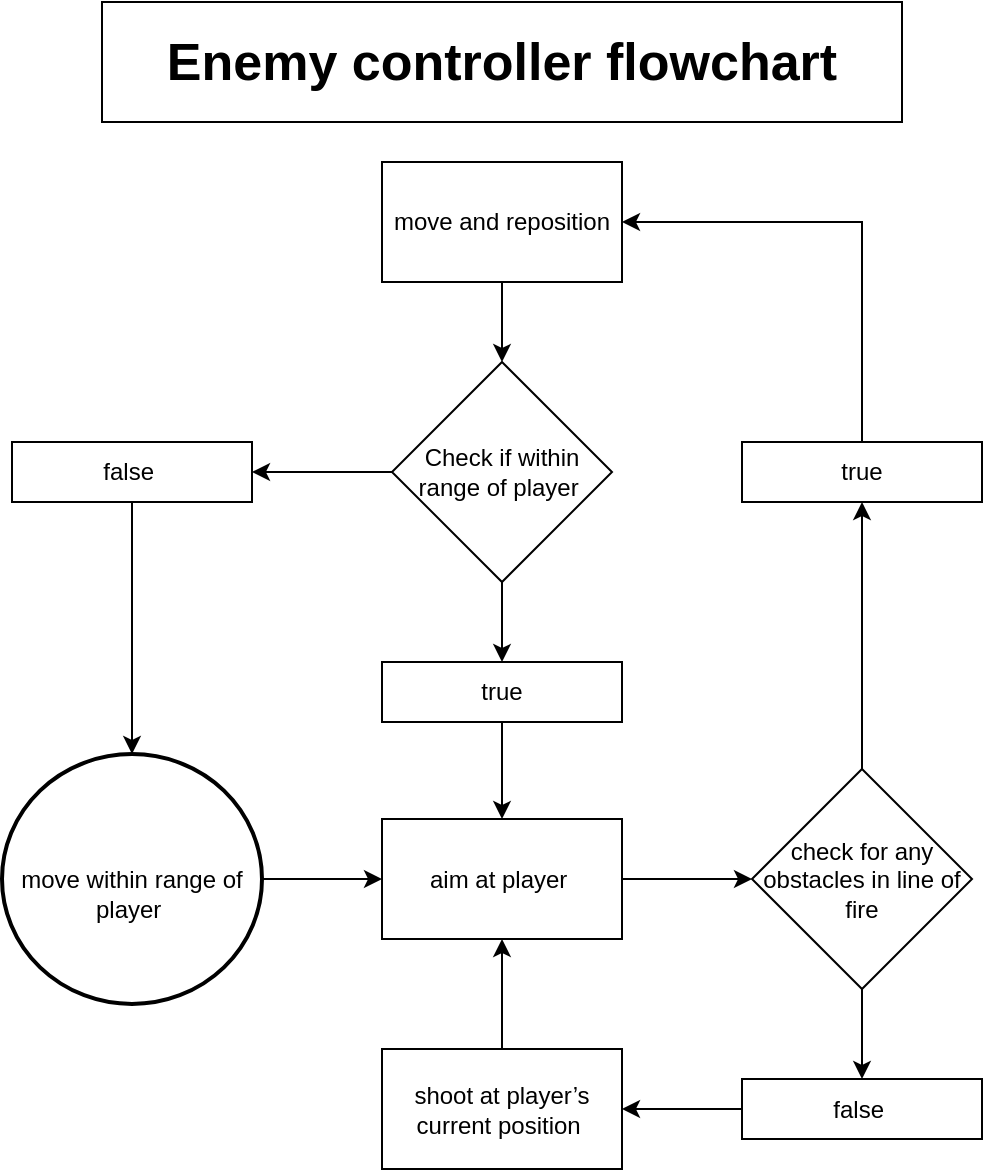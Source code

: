 <mxfile version="20.3.0" type="device"><diagram id="DVm7a84wljFT6p5bdkM6" name="Page-1"><mxGraphModel dx="1102" dy="865" grid="1" gridSize="10" guides="1" tooltips="1" connect="1" arrows="1" fold="1" page="1" pageScale="1" pageWidth="850" pageHeight="1100" math="0" shadow="0"><root><mxCell id="0"/><mxCell id="1" parent="0"/><mxCell id="jhahHTHLWZbbkw3e4fCu-31" style="edgeStyle=orthogonalEdgeStyle;rounded=0;orthogonalLoop=1;jettySize=auto;html=1;entryX=0;entryY=0.5;entryDx=0;entryDy=0;" edge="1" parent="1" source="jhahHTHLWZbbkw3e4fCu-1" target="jhahHTHLWZbbkw3e4fCu-9"><mxGeometry relative="1" as="geometry"/></mxCell><mxCell id="jhahHTHLWZbbkw3e4fCu-1" value="&lt;br&gt;&lt;p class=&quot;MsoNormal&quot;&gt;move within range of player&amp;nbsp;&lt;/p&gt;" style="strokeWidth=2;html=1;shape=mxgraph.flowchart.start_2;whiteSpace=wrap;fillColor=#FFFFFF;" vertex="1" parent="1"><mxGeometry x="170" y="446" width="130" height="125" as="geometry"/></mxCell><mxCell id="jhahHTHLWZbbkw3e4fCu-41" style="edgeStyle=orthogonalEdgeStyle;rounded=0;orthogonalLoop=1;jettySize=auto;html=1;exitX=0.5;exitY=0;exitDx=0;exitDy=0;entryX=1;entryY=0.5;entryDx=0;entryDy=0;" edge="1" parent="1" source="jhahHTHLWZbbkw3e4fCu-6" target="jhahHTHLWZbbkw3e4fCu-25"><mxGeometry relative="1" as="geometry"/></mxCell><mxCell id="jhahHTHLWZbbkw3e4fCu-6" value="true" style="rounded=0;whiteSpace=wrap;html=1;labelBackgroundColor=none;fillColor=#FFFFFF;" vertex="1" parent="1"><mxGeometry x="540" y="290" width="120" height="30" as="geometry"/></mxCell><mxCell id="jhahHTHLWZbbkw3e4fCu-39" value="" style="edgeStyle=orthogonalEdgeStyle;rounded=0;orthogonalLoop=1;jettySize=auto;html=1;" edge="1" parent="1" source="jhahHTHLWZbbkw3e4fCu-7" target="jhahHTHLWZbbkw3e4fCu-17"><mxGeometry relative="1" as="geometry"/></mxCell><mxCell id="jhahHTHLWZbbkw3e4fCu-7" value="&lt;p class=&quot;MsoNormal&quot;&gt;false&amp;nbsp;&lt;/p&gt;" style="rounded=0;whiteSpace=wrap;html=1;labelBackgroundColor=none;fillColor=#FFFFFF;" vertex="1" parent="1"><mxGeometry x="540" y="608.5" width="120" height="30" as="geometry"/></mxCell><mxCell id="jhahHTHLWZbbkw3e4fCu-21" style="edgeStyle=orthogonalEdgeStyle;rounded=0;orthogonalLoop=1;jettySize=auto;html=1;exitX=1;exitY=0.5;exitDx=0;exitDy=0;" edge="1" parent="1" source="jhahHTHLWZbbkw3e4fCu-9" target="jhahHTHLWZbbkw3e4fCu-19"><mxGeometry relative="1" as="geometry"/></mxCell><mxCell id="jhahHTHLWZbbkw3e4fCu-9" value="&lt;p class=&quot;MsoNormal&quot;&gt;aim at player&amp;nbsp;&lt;/p&gt;" style="rounded=0;whiteSpace=wrap;html=1;labelBackgroundColor=none;fillColor=#FFFFFF;" vertex="1" parent="1"><mxGeometry x="360" y="478.5" width="120" height="60" as="geometry"/></mxCell><mxCell id="jhahHTHLWZbbkw3e4fCu-44" value="" style="edgeStyle=orthogonalEdgeStyle;rounded=0;orthogonalLoop=1;jettySize=auto;html=1;" edge="1" parent="1" source="jhahHTHLWZbbkw3e4fCu-17" target="jhahHTHLWZbbkw3e4fCu-9"><mxGeometry relative="1" as="geometry"/></mxCell><mxCell id="jhahHTHLWZbbkw3e4fCu-17" value="&lt;p class=&quot;MsoNormal&quot;&gt;&lt;span style=&quot;font-size: 9pt; line-height: 107%; font-family: Helvetica, sans-serif; background-image: initial; background-position: initial; background-size: initial; background-repeat: initial; background-attachment: initial; background-origin: initial; background-clip: initial;&quot;&gt;shoot at player’s&lt;br/&gt;current position&amp;nbsp;&lt;/span&gt;&lt;/p&gt;" style="rounded=0;whiteSpace=wrap;html=1;labelBackgroundColor=none;fillColor=#FFFFFF;" vertex="1" parent="1"><mxGeometry x="360" y="593.5" width="120" height="60" as="geometry"/></mxCell><mxCell id="jhahHTHLWZbbkw3e4fCu-22" style="edgeStyle=orthogonalEdgeStyle;rounded=0;orthogonalLoop=1;jettySize=auto;html=1;exitX=0.5;exitY=0;exitDx=0;exitDy=0;" edge="1" parent="1" source="jhahHTHLWZbbkw3e4fCu-19" target="jhahHTHLWZbbkw3e4fCu-6"><mxGeometry relative="1" as="geometry"/></mxCell><mxCell id="jhahHTHLWZbbkw3e4fCu-23" style="edgeStyle=orthogonalEdgeStyle;rounded=0;orthogonalLoop=1;jettySize=auto;html=1;exitX=0.5;exitY=1;exitDx=0;exitDy=0;" edge="1" parent="1" source="jhahHTHLWZbbkw3e4fCu-19" target="jhahHTHLWZbbkw3e4fCu-7"><mxGeometry relative="1" as="geometry"/></mxCell><mxCell id="jhahHTHLWZbbkw3e4fCu-19" value="check for any obstacles in line of fire" style="rhombus;whiteSpace=wrap;html=1;rounded=0;glass=0;labelBackgroundColor=none;fillColor=#FFFFFF;" vertex="1" parent="1"><mxGeometry x="545" y="453.5" width="110" height="110" as="geometry"/></mxCell><mxCell id="jhahHTHLWZbbkw3e4fCu-29" style="edgeStyle=orthogonalEdgeStyle;rounded=0;orthogonalLoop=1;jettySize=auto;html=1;entryX=0.5;entryY=0;entryDx=0;entryDy=0;" edge="1" parent="1" source="jhahHTHLWZbbkw3e4fCu-25" target="jhahHTHLWZbbkw3e4fCu-28"><mxGeometry relative="1" as="geometry"/></mxCell><mxCell id="jhahHTHLWZbbkw3e4fCu-25" value="move and reposition" style="rounded=0;whiteSpace=wrap;html=1;glass=0;labelBackgroundColor=none;fillColor=#FFFFFF;" vertex="1" parent="1"><mxGeometry x="360" y="150" width="120" height="60" as="geometry"/></mxCell><mxCell id="jhahHTHLWZbbkw3e4fCu-33" style="edgeStyle=orthogonalEdgeStyle;rounded=0;orthogonalLoop=1;jettySize=auto;html=1;exitX=0.5;exitY=1;exitDx=0;exitDy=0;entryX=0.5;entryY=0;entryDx=0;entryDy=0;" edge="1" parent="1" source="jhahHTHLWZbbkw3e4fCu-28" target="jhahHTHLWZbbkw3e4fCu-32"><mxGeometry relative="1" as="geometry"/></mxCell><mxCell id="jhahHTHLWZbbkw3e4fCu-37" value="" style="edgeStyle=orthogonalEdgeStyle;rounded=0;orthogonalLoop=1;jettySize=auto;html=1;" edge="1" parent="1" source="jhahHTHLWZbbkw3e4fCu-28" target="jhahHTHLWZbbkw3e4fCu-36"><mxGeometry relative="1" as="geometry"/></mxCell><mxCell id="jhahHTHLWZbbkw3e4fCu-28" value="Check if within range of player&amp;nbsp;" style="rhombus;whiteSpace=wrap;html=1;rounded=0;glass=0;labelBackgroundColor=none;fillColor=#FFFFFF;" vertex="1" parent="1"><mxGeometry x="365" y="250" width="110" height="110" as="geometry"/></mxCell><mxCell id="jhahHTHLWZbbkw3e4fCu-35" style="edgeStyle=orthogonalEdgeStyle;rounded=0;orthogonalLoop=1;jettySize=auto;html=1;exitX=0.5;exitY=1;exitDx=0;exitDy=0;entryX=0.5;entryY=0;entryDx=0;entryDy=0;" edge="1" parent="1" source="jhahHTHLWZbbkw3e4fCu-32" target="jhahHTHLWZbbkw3e4fCu-9"><mxGeometry relative="1" as="geometry"/></mxCell><mxCell id="jhahHTHLWZbbkw3e4fCu-32" value="true" style="rounded=0;whiteSpace=wrap;html=1;labelBackgroundColor=none;fillColor=#FFFFFF;" vertex="1" parent="1"><mxGeometry x="360" y="400" width="120" height="30" as="geometry"/></mxCell><mxCell id="jhahHTHLWZbbkw3e4fCu-38" value="" style="edgeStyle=orthogonalEdgeStyle;rounded=0;orthogonalLoop=1;jettySize=auto;html=1;" edge="1" parent="1" source="jhahHTHLWZbbkw3e4fCu-36" target="jhahHTHLWZbbkw3e4fCu-1"><mxGeometry relative="1" as="geometry"/></mxCell><mxCell id="jhahHTHLWZbbkw3e4fCu-36" value="&lt;p class=&quot;MsoNormal&quot;&gt;false&amp;nbsp;&lt;/p&gt;" style="rounded=0;whiteSpace=wrap;html=1;labelBackgroundColor=none;fillColor=#FFFFFF;" vertex="1" parent="1"><mxGeometry x="175" y="290" width="120" height="30" as="geometry"/></mxCell><mxCell id="jhahHTHLWZbbkw3e4fCu-45" value="&lt;p class=&quot;MsoNormal&quot;&gt;&lt;b&gt;&lt;font style=&quot;font-size: 26px;&quot;&gt;Enemy controller flowchart&lt;/font&gt;&lt;/b&gt;&lt;/p&gt;" style="rounded=0;whiteSpace=wrap;html=1;glass=0;labelBackgroundColor=none;fillColor=#FFFFFF;" vertex="1" parent="1"><mxGeometry x="220" y="70" width="400" height="60" as="geometry"/></mxCell></root></mxGraphModel></diagram></mxfile>